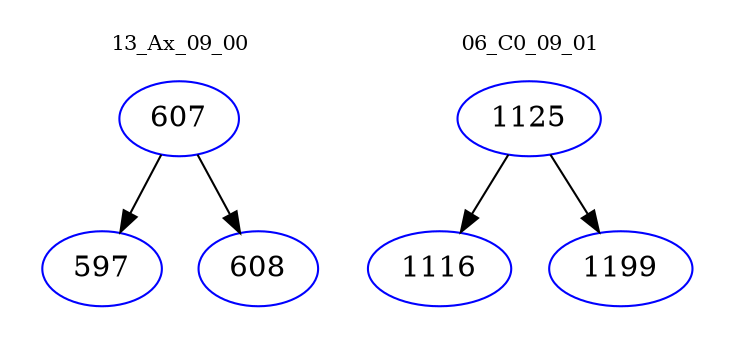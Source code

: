 digraph{
subgraph cluster_0 {
color = white
label = "13_Ax_09_00";
fontsize=10;
T0_607 [label="607", color="blue"]
T0_607 -> T0_597 [color="black"]
T0_597 [label="597", color="blue"]
T0_607 -> T0_608 [color="black"]
T0_608 [label="608", color="blue"]
}
subgraph cluster_1 {
color = white
label = "06_C0_09_01";
fontsize=10;
T1_1125 [label="1125", color="blue"]
T1_1125 -> T1_1116 [color="black"]
T1_1116 [label="1116", color="blue"]
T1_1125 -> T1_1199 [color="black"]
T1_1199 [label="1199", color="blue"]
}
}
